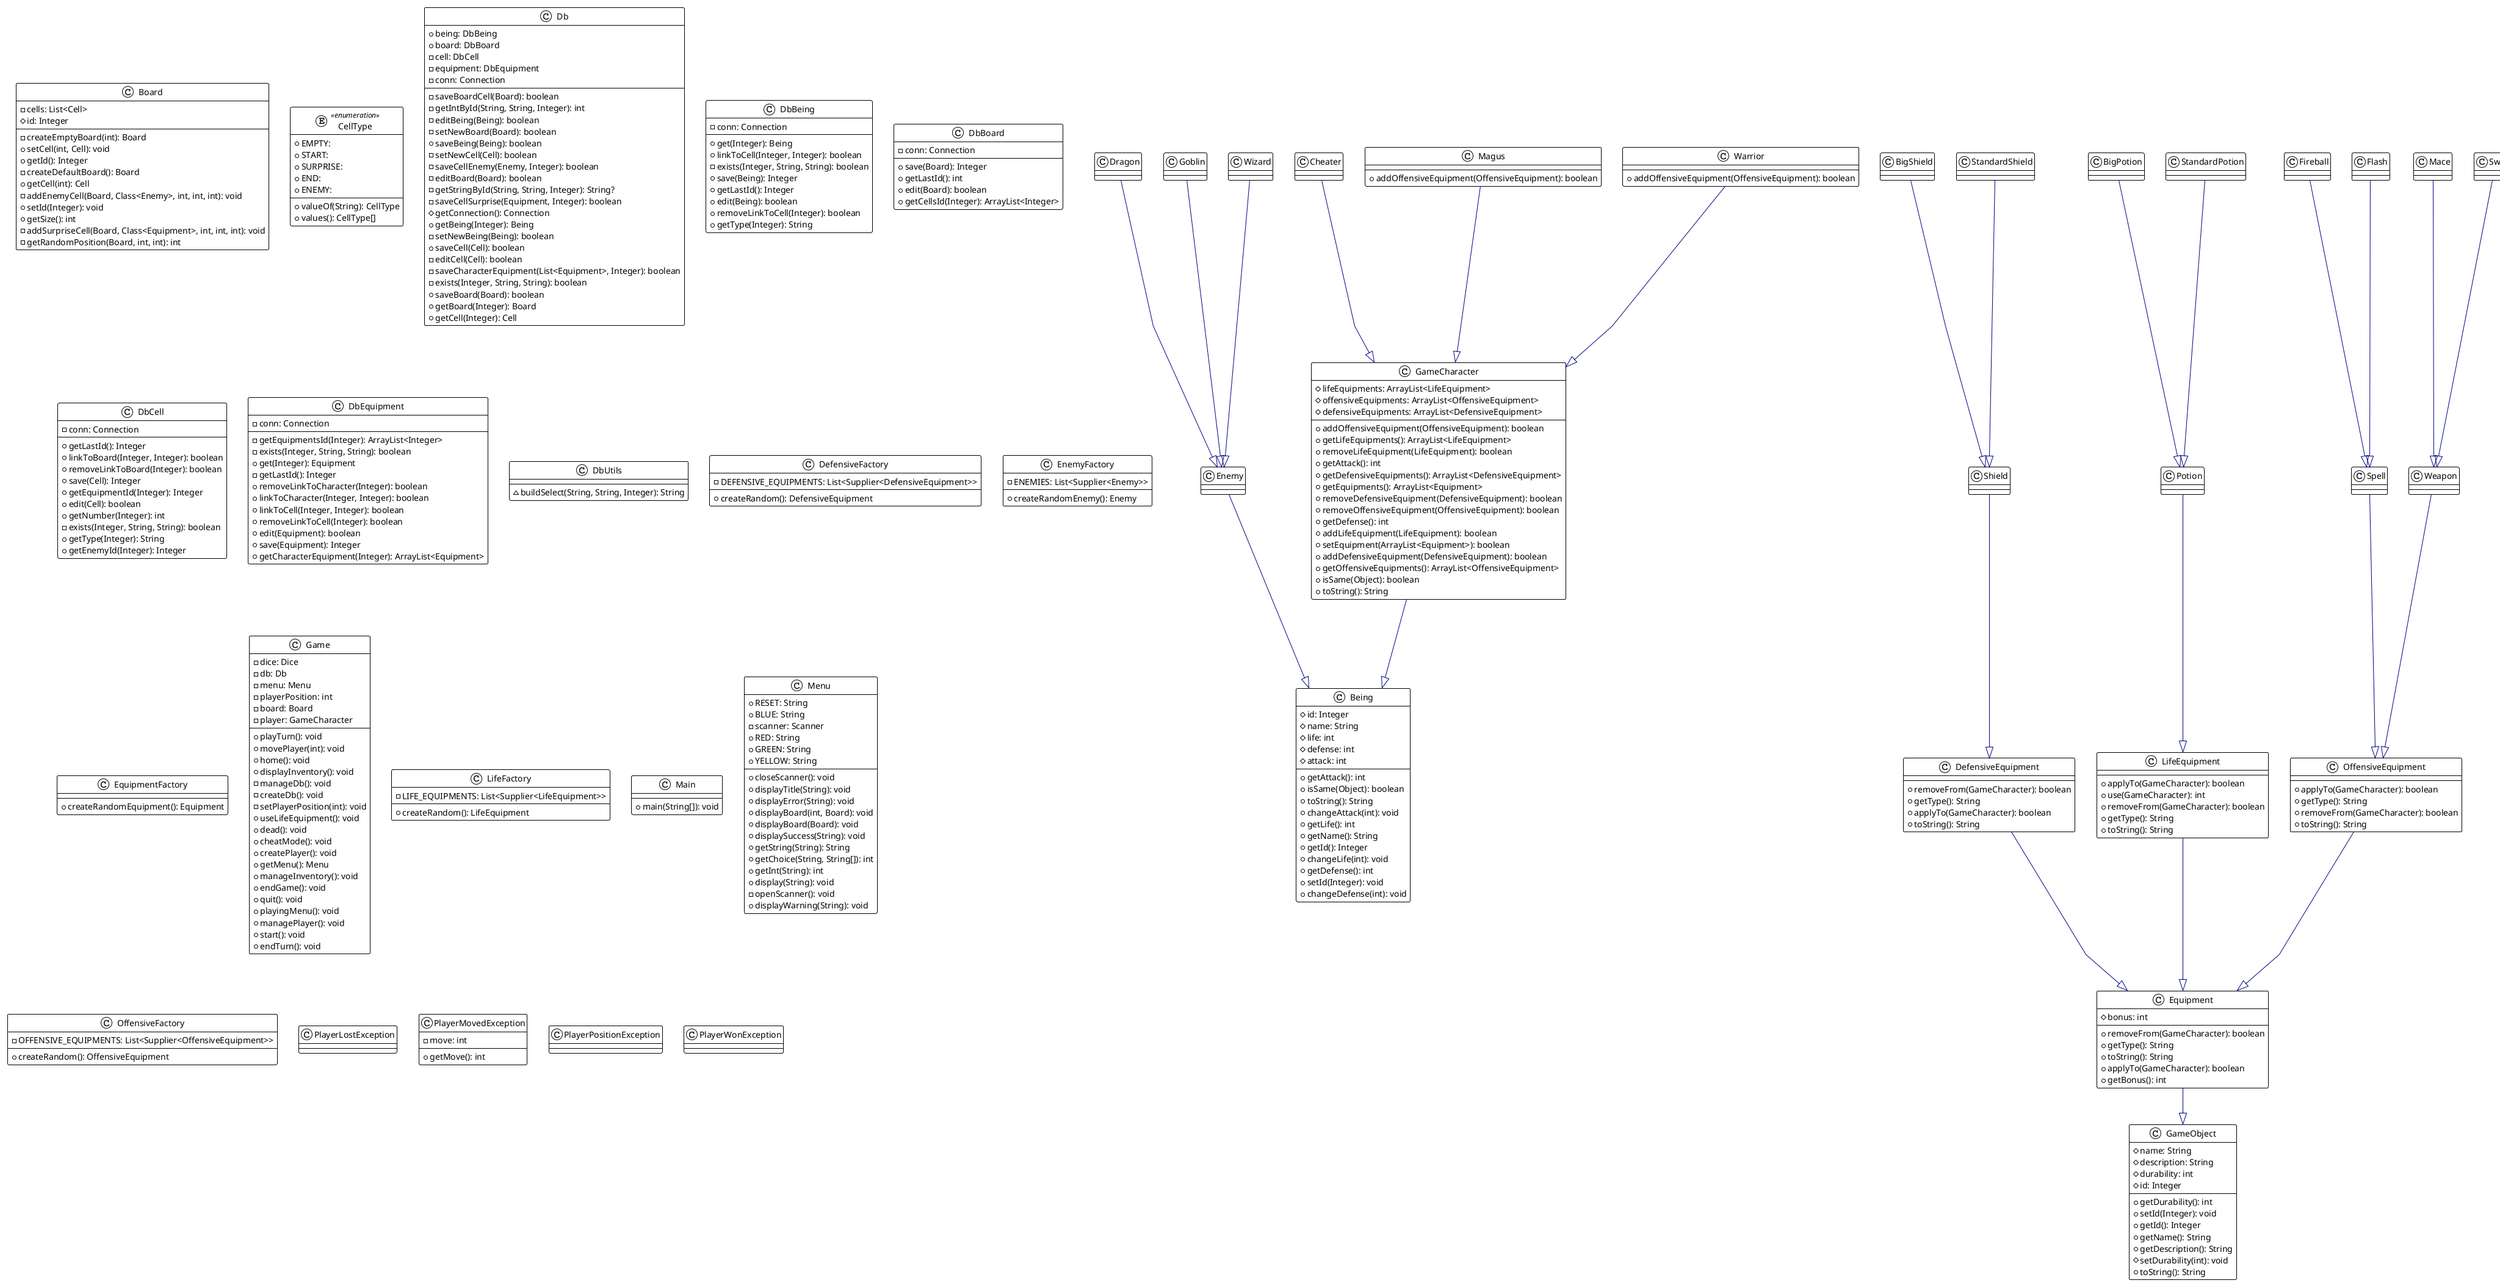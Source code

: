 @startuml

!theme plain
top to bottom direction
skinparam linetype polyline

class Being {
  # id: Integer
  # name: String
  # life: int
  # defense: int
  # attack: int
  + getAttack(): int
  + isSame(Object): boolean
  + toString(): String
  + changeAttack(int): void
  + getLife(): int
  + getName(): String
  + getId(): Integer
  + changeLife(int): void
  + getDefense(): int
  + setId(Integer): void
  + changeDefense(int): void
}
class BigPotion
class BigShield
class Board {
  - cells: List<Cell>
  # id: Integer
  - createEmptyBoard(int): Board
  + setCell(int, Cell): void
  + getId(): Integer
  - createDefaultBoard(): Board
  + getCell(int): Cell
  - addEnemyCell(Board, Class<Enemy>, int, int, int): void
  + setId(Integer): void
  + getSize(): int
  - addSurpriseCell(Board, Class<Equipment>, int, int, int): void
  - getRandomPosition(Board, int, int): int
}
class Cell {
  # id: Integer
  # number: int
  # type: CellType
  + getType(): CellType
  + empty(): void
  + setId(Integer): void
  + getId(): Integer
  + getNumber(): int
  + interact(Menu, GameCharacter, Dice): void
}
enum CellType << enumeration >> {
  + EMPTY: 
  + START: 
  + SURPRISE: 
  + END: 
  + ENEMY: 
  + valueOf(String): CellType
  + values(): CellType[]
}
class Cheater
class Db {
  + being: DbBeing
  + board: DbBoard
  - cell: DbCell
  - equipment: DbEquipment
  - conn: Connection
  - saveBoardCell(Board): boolean
  - getIntById(String, String, Integer): int
  - editBeing(Being): boolean
  - setNewBoard(Board): boolean
  + saveBeing(Being): boolean
  - setNewCell(Cell): boolean
  - saveCellEnemy(Enemy, Integer): boolean
  - editBoard(Board): boolean
  - getStringById(String, String, Integer): String?
  - saveCellSurprise(Equipment, Integer): boolean
  # getConnection(): Connection
  + getBeing(Integer): Being
  - setNewBeing(Being): boolean
  + saveCell(Cell): boolean
  - editCell(Cell): boolean
  - saveCharacterEquipment(List<Equipment>, Integer): boolean
  - exists(Integer, String, String): boolean
  + saveBoard(Board): boolean
  + getBoard(Integer): Board
  + getCell(Integer): Cell
}
class DbBeing {
  - conn: Connection
  + get(Integer): Being
  + linkToCell(Integer, Integer): boolean
  - exists(Integer, String, String): boolean
  + save(Being): Integer
  + getLastId(): Integer
  + edit(Being): boolean
  + removeLinkToCell(Integer): boolean
  + getType(Integer): String
}
class DbBoard {
  - conn: Connection
  + save(Board): Integer
  + getLastId(): int
  + edit(Board): boolean
  + getCellsId(Integer): ArrayList<Integer>
}
class DbCell {
  - conn: Connection
  + getLastId(): Integer
  + linkToBoard(Integer, Integer): boolean
  + removeLinkToBoard(Integer): boolean
  + save(Cell): Integer
  + getEquipmentId(Integer): Integer
  + edit(Cell): boolean
  + getNumber(Integer): int
  - exists(Integer, String, String): boolean
  + getType(Integer): String
  + getEnemyId(Integer): Integer
}
class DbEquipment {
  - conn: Connection
  - getEquipmentsId(Integer): ArrayList<Integer>
  - exists(Integer, String, String): boolean
  + get(Integer): Equipment
  - getLastId(): Integer
  + removeLinkToCharacter(Integer): boolean
  + linkToCharacter(Integer, Integer): boolean
  + linkToCell(Integer, Integer): boolean
  + removeLinkToCell(Integer): boolean
  + edit(Equipment): boolean
  + save(Equipment): Integer
  + getCharacterEquipment(Integer): ArrayList<Equipment>
}
class DbUtils {
  ~ buildSelect(String, String, Integer): String
}
class DefensiveEquipment {
  + removeFrom(GameCharacter): boolean
  + getType(): String
  + applyTo(GameCharacter): boolean
  + toString(): String
}
class DefensiveFactory {
  - DEFENSIVE_EQUIPMENTS: List<Supplier<DefensiveEquipment>>
  + createRandom(): DefensiveEquipment
}
class Dice {
  + roll(int): int
  + roll(int, int): int
  + roll(): int
}
class Dragon
class EmptyCell {
  + interact(Menu, GameCharacter, Dice): void
}
class EndCell {
  + interact(Menu, GameCharacter, Dice): void
}
class Enemy
class EnemyCell {
  - enemy: Enemy
  + getEnemy(): Enemy
  + empty(): void
  - fight(Menu, GameCharacter, Dice): void
  - attack(Being, Being, int): int
  + interact(Menu, GameCharacter, Dice): void
}
class EnemyFactory {
  - ENEMIES: List<Supplier<Enemy>>
  + createRandomEnemy(): Enemy
}
class Equipment {
  # bonus: int
  + removeFrom(GameCharacter): boolean
  + getType(): String
  + toString(): String
  + applyTo(GameCharacter): boolean
  + getBonus(): int
}
class EquipmentFactory {
  + createRandomEquipment(): Equipment
}
class Fireball
class Flash
class Game {
  - dice: Dice
  - db: Db
  - menu: Menu
  - playerPosition: int
  - board: Board
  - player: GameCharacter
  + playTurn(): void
  + movePlayer(int): void
  + home(): void
  + displayInventory(): void
  - manageDb(): void
  - createDb(): void
  - setPlayerPosition(int): void
  + useLifeEquipment(): void
  + dead(): void
  + cheatMode(): void
  + createPlayer(): void
  + getMenu(): Menu
  + manageInventory(): void
  + endGame(): void
  + quit(): void
  + playingMenu(): void
  + managePlayer(): void
  + start(): void
  + endTurn(): void
}
class GameCharacter {
  # lifeEquipments: ArrayList<LifeEquipment>
  # offensiveEquipments: ArrayList<OffensiveEquipment>
  # defensiveEquipments: ArrayList<DefensiveEquipment>
  + addOffensiveEquipment(OffensiveEquipment): boolean
  + getLifeEquipments(): ArrayList<LifeEquipment>
  + removeLifeEquipment(LifeEquipment): boolean
  + getAttack(): int
  + getDefensiveEquipments(): ArrayList<DefensiveEquipment>
  + getEquipments(): ArrayList<Equipment>
  + removeDefensiveEquipment(DefensiveEquipment): boolean
  + removeOffensiveEquipment(OffensiveEquipment): boolean
  + getDefense(): int
  + addLifeEquipment(LifeEquipment): boolean
  + setEquipment(ArrayList<Equipment>): boolean
  + addDefensiveEquipment(DefensiveEquipment): boolean
  + getOffensiveEquipments(): ArrayList<OffensiveEquipment>
  + isSame(Object): boolean
  + toString(): String
}
class GameObject {
  # name: String
  # description: String
  # durability: int
  # id: Integer
  + getDurability(): int
  + setId(Integer): void
  + getId(): Integer
  + getName(): String
  + getDescription(): String
  # setDurability(int): void
  + toString(): String
}
class Goblin
class LifeEquipment {
  + applyTo(GameCharacter): boolean
  + use(GameCharacter): int
  + removeFrom(GameCharacter): boolean
  + getType(): String
  + toString(): String
}
class LifeFactory {
  - LIFE_EQUIPMENTS: List<Supplier<LifeEquipment>>
  + createRandom(): LifeEquipment
}
class Mace
class Magus {
  + addOffensiveEquipment(OffensiveEquipment): boolean
}
class Main {
  + main(String[]): void
}
class Menu {
  + RESET: String
  + BLUE: String
  - scanner: Scanner
  + RED: String
  + GREEN: String
  + YELLOW: String
  + closeScanner(): void
  + displayTitle(String): void
  + displayError(String): void
  + displayBoard(int, Board): void
  + displayBoard(Board): void
  + displaySuccess(String): void
  + getString(String): String
  + getChoice(String, String[]): int
  + getInt(String): int
  + display(String): void
  - openScanner(): void
  + displayWarning(String): void
}
class OffensiveEquipment {
  + applyTo(GameCharacter): boolean
  + getType(): String
  + removeFrom(GameCharacter): boolean
  + toString(): String
}
class OffensiveFactory {
  - OFFENSIVE_EQUIPMENTS: List<Supplier<OffensiveEquipment>>
  + createRandom(): OffensiveEquipment
}
class PlayerLostException
class PlayerMovedException {
  - move: int
  + getMove(): int
}
class PlayerPositionException
class PlayerWonException
class Potion
interface Rollable << interface >> {
  + roll(): int
}
class Shield
class Spell
class StandardPotion
class StandardShield
class StartCell {
  + interact(Menu, GameCharacter, Dice): void
}
class SurpriseCell {
  # surprise: Equipment
  + interact(Menu, GameCharacter, Dice): void
  + empty(): void
  + getSurprise(): Equipment
}
class Sword
class Warrior {
  + addOffensiveEquipment(OffensiveEquipment): boolean
}
class Weapon
class Wizard

BigPotion                -[#000082,plain]-^  Potion                  
BigShield                -[#000082,plain]-^  Shield                  
Cheater                  -[#000082,plain]-^  GameCharacter           
DefensiveEquipment       -[#000082,plain]-^  Equipment               
Dice                     -[#008200,dashed]-^  Rollable                
Dragon                   -[#000082,plain]-^  Enemy                   
EmptyCell                -[#000082,plain]-^  Cell                    
EndCell                  -[#000082,plain]-^  Cell                    
Enemy                    -[#000082,plain]-^  Being                   
EnemyCell                -[#000082,plain]-^  Cell                    
Equipment                -[#000082,plain]-^  GameObject              
Fireball                 -[#000082,plain]-^  Spell                   
Flash                    -[#000082,plain]-^  Spell                   
GameCharacter            -[#000082,plain]-^  Being                   
Goblin                   -[#000082,plain]-^  Enemy                   
LifeEquipment            -[#000082,plain]-^  Equipment               
Mace                     -[#000082,plain]-^  Weapon                  
Magus                    -[#000082,plain]-^  GameCharacter           
OffensiveEquipment       -[#000082,plain]-^  Equipment               
Potion                   -[#000082,plain]-^  LifeEquipment           
Shield                   -[#000082,plain]-^  DefensiveEquipment      
Spell                    -[#000082,plain]-^  OffensiveEquipment      
StandardPotion           -[#000082,plain]-^  Potion                  
StandardShield           -[#000082,plain]-^  Shield                  
StartCell                -[#000082,plain]-^  Cell                    
SurpriseCell             -[#000082,plain]-^  Cell                    
Sword                    -[#000082,plain]-^  Weapon                  
Warrior                  -[#000082,plain]-^  GameCharacter           
Weapon                   -[#000082,plain]-^  OffensiveEquipment      
Wizard                   -[#000082,plain]-^  Enemy                   
@enduml
